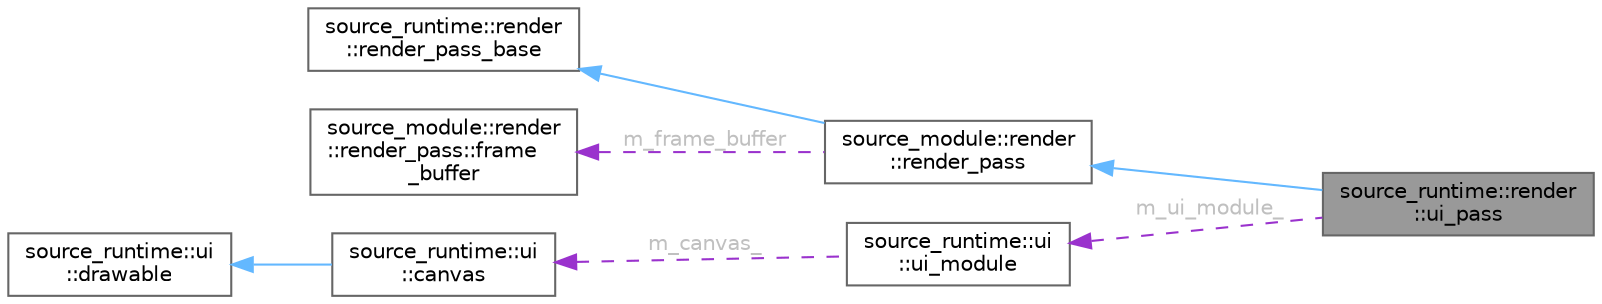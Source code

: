 digraph "source_runtime::render::ui_pass"
{
 // LATEX_PDF_SIZE
  bgcolor="transparent";
  edge [fontname=Helvetica,fontsize=10,labelfontname=Helvetica,labelfontsize=10];
  node [fontname=Helvetica,fontsize=10,shape=box,height=0.2,width=0.4];
  rankdir="LR";
  Node1 [id="Node000001",label="source_runtime::render\l::ui_pass",height=0.2,width=0.4,color="gray40", fillcolor="grey60", style="filled", fontcolor="black",tooltip=" "];
  Node2 -> Node1 [id="edge1_Node000001_Node000002",dir="back",color="steelblue1",style="solid",tooltip=" "];
  Node2 [id="Node000002",label="source_module::render\l::render_pass",height=0.2,width=0.4,color="gray40", fillcolor="white", style="filled",URL="$classsource__module_1_1render_1_1render__pass.html",tooltip=" "];
  Node3 -> Node2 [id="edge2_Node000002_Node000003",dir="back",color="steelblue1",style="solid",tooltip=" "];
  Node3 [id="Node000003",label="source_runtime::render\l::render_pass_base",height=0.2,width=0.4,color="gray40", fillcolor="white", style="filled",URL="$classsource__runtime_1_1render_1_1render__pass__base.html",tooltip=" "];
  Node4 -> Node2 [id="edge3_Node000002_Node000004",dir="back",color="darkorchid3",style="dashed",tooltip=" ",label=" m_frame_buffer",fontcolor="grey" ];
  Node4 [id="Node000004",label="source_module::render\l::render_pass::frame\l_buffer",height=0.2,width=0.4,color="gray40", fillcolor="white", style="filled",URL="$structsource__module_1_1render_1_1render__pass_1_1frame__buffer.html",tooltip=" "];
  Node5 -> Node1 [id="edge4_Node000001_Node000005",dir="back",color="darkorchid3",style="dashed",tooltip=" ",label=" m_ui_module_",fontcolor="grey" ];
  Node5 [id="Node000005",label="source_runtime::ui\l::ui_module",height=0.2,width=0.4,color="gray40", fillcolor="white", style="filled",URL="$classsource__runtime_1_1ui_1_1ui__module.html",tooltip=" "];
  Node6 -> Node5 [id="edge5_Node000005_Node000006",dir="back",color="darkorchid3",style="dashed",tooltip=" ",label=" m_canvas_",fontcolor="grey" ];
  Node6 [id="Node000006",label="source_runtime::ui\l::canvas",height=0.2,width=0.4,color="gray40", fillcolor="white", style="filled",URL="$classsource__runtime_1_1ui_1_1canvas.html",tooltip=" "];
  Node7 -> Node6 [id="edge6_Node000006_Node000007",dir="back",color="steelblue1",style="solid",tooltip=" "];
  Node7 [id="Node000007",label="source_runtime::ui\l::drawable",height=0.2,width=0.4,color="gray40", fillcolor="white", style="filled",URL="$classsource__runtime_1_1ui_1_1drawable.html",tooltip=" "];
}
